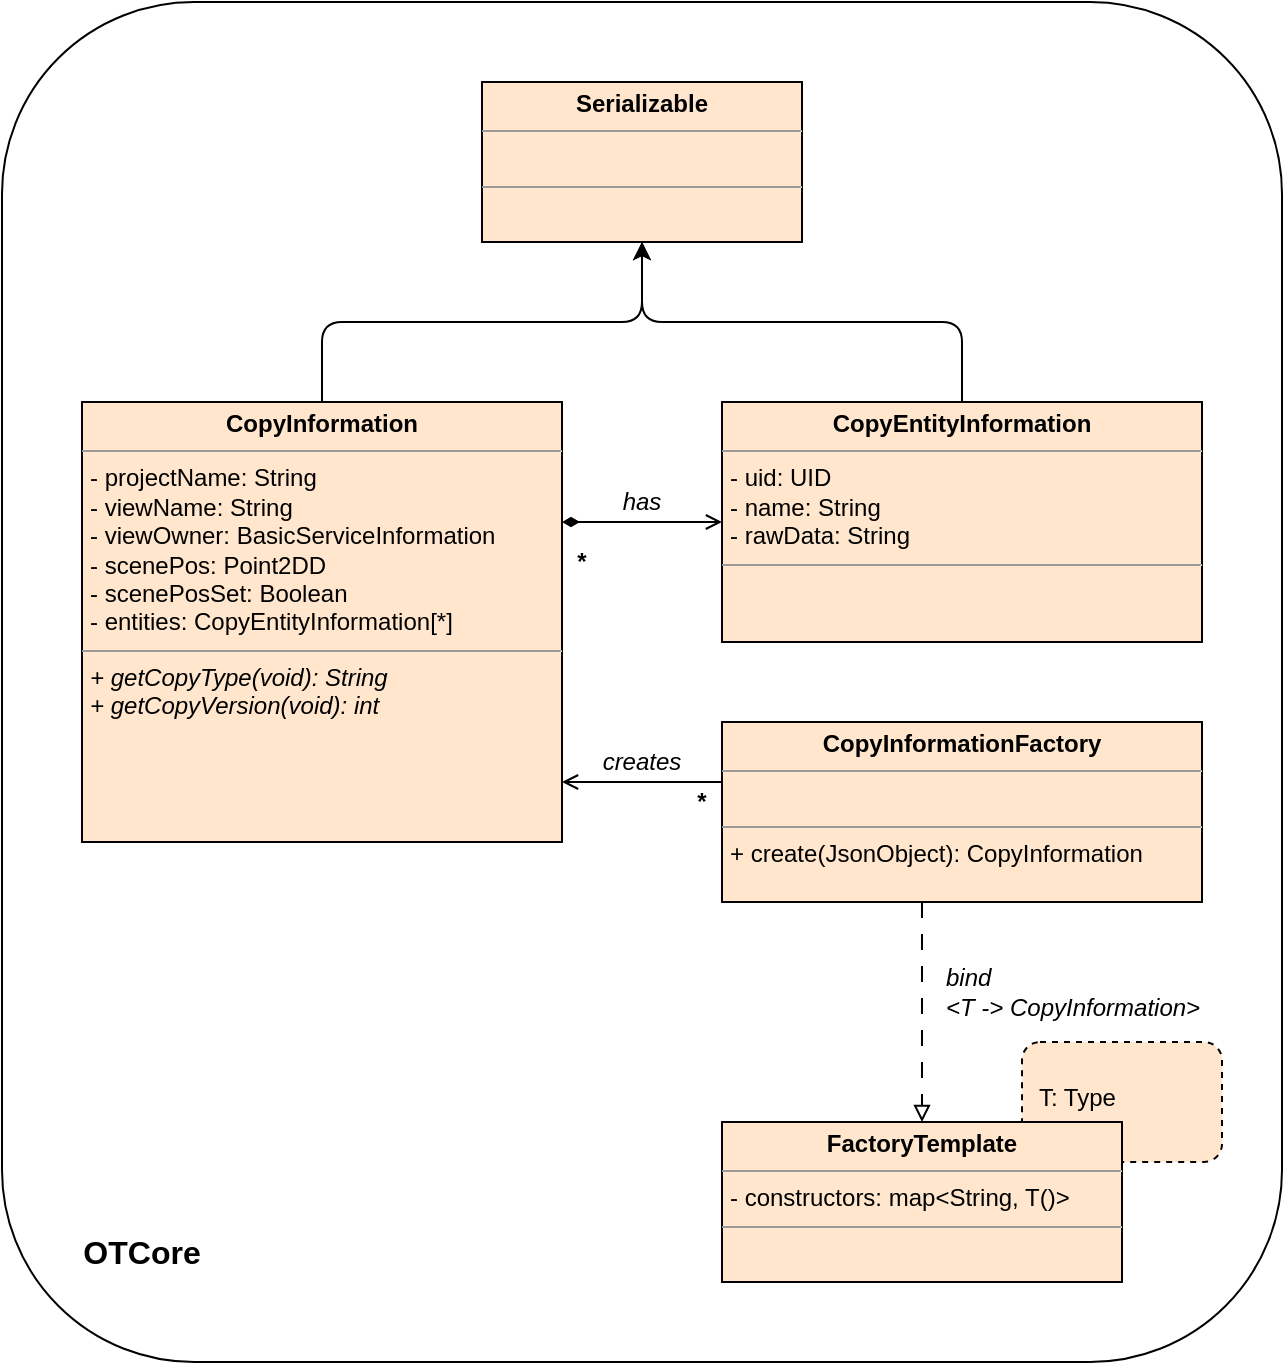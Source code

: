 <mxfile version="26.0.7">
  <diagram name="Page-1" id="yXbCglX7f3UGExz6EKFk">
    <mxGraphModel dx="1231" dy="1204" grid="1" gridSize="10" guides="1" tooltips="1" connect="1" arrows="1" fold="1" page="1" pageScale="1" pageWidth="1654" pageHeight="1169" math="0" shadow="0">
      <root>
        <mxCell id="0" />
        <mxCell id="1" parent="0" />
        <mxCell id="MxcCte-MyLLGNrgXoKtf-19" value="" style="rounded=1;whiteSpace=wrap;html=1;fillColor=none;connectable=0;allowArrows=0;" vertex="1" parent="1">
          <mxGeometry x="80" y="40" width="640" height="680" as="geometry" />
        </mxCell>
        <mxCell id="MxcCte-MyLLGNrgXoKtf-3" style="edgeStyle=orthogonalEdgeStyle;rounded=1;orthogonalLoop=1;jettySize=auto;html=1;curved=0;" edge="1" parent="1" source="MxcCte-MyLLGNrgXoKtf-1" target="MxcCte-MyLLGNrgXoKtf-2">
          <mxGeometry relative="1" as="geometry" />
        </mxCell>
        <mxCell id="MxcCte-MyLLGNrgXoKtf-6" style="edgeStyle=orthogonalEdgeStyle;rounded=0;orthogonalLoop=1;jettySize=auto;html=1;startArrow=diamondThin;startFill=1;endArrow=open;endFill=0;" edge="1" parent="1" source="MxcCte-MyLLGNrgXoKtf-1" target="MxcCte-MyLLGNrgXoKtf-4">
          <mxGeometry relative="1" as="geometry">
            <Array as="points">
              <mxPoint x="380" y="300" />
              <mxPoint x="380" y="300" />
            </Array>
          </mxGeometry>
        </mxCell>
        <mxCell id="MxcCte-MyLLGNrgXoKtf-1" value="&lt;p style=&quot;margin:0px;margin-top:4px;text-align:center;&quot;&gt;&lt;b&gt;CopyInformation&lt;/b&gt;&lt;br&gt;&lt;/p&gt;&lt;hr size=&quot;1&quot;&gt;&lt;p style=&quot;margin:0px;margin-left:4px;&quot;&gt;- projectName: String&lt;/p&gt;&lt;p style=&quot;margin:0px;margin-left:4px;&quot;&gt;- viewName: String&lt;br&gt;&lt;/p&gt;&lt;p style=&quot;margin:0px;margin-left:4px;&quot;&gt;- viewOwner: BasicServiceInformation&lt;br&gt;&lt;/p&gt;&lt;p style=&quot;margin:0px;margin-left:4px;&quot;&gt;- scenePos: Point2DD&lt;/p&gt;&lt;p style=&quot;margin:0px;margin-left:4px;&quot;&gt;- scenePosSet: Boolean&lt;/p&gt;&lt;p style=&quot;margin:0px;margin-left:4px;&quot;&gt;- entities: CopyEntityInformation[*]&lt;/p&gt;&lt;hr size=&quot;1&quot;&gt;&lt;p style=&quot;margin:0px;margin-left:4px;&quot;&gt;&lt;i&gt;+ getCopyType(void): String&lt;/i&gt;&lt;/p&gt;&lt;p style=&quot;margin:0px;margin-left:4px;&quot;&gt;&lt;i&gt;+ getCopyVersion(void): int&lt;/i&gt;&lt;/p&gt;" style="verticalAlign=top;align=left;overflow=fill;fontSize=12;fontFamily=Helvetica;html=1;fillColor=#ffe6cc;strokeColor=#000000;" vertex="1" parent="1">
          <mxGeometry x="120" y="240" width="240" height="220" as="geometry" />
        </mxCell>
        <mxCell id="MxcCte-MyLLGNrgXoKtf-2" value="&lt;p style=&quot;margin:0px;margin-top:4px;text-align:center;&quot;&gt;&lt;b&gt;Serializable&lt;/b&gt;&lt;/p&gt;&lt;hr size=&quot;1&quot;&gt;&lt;p style=&quot;margin:0px;margin-left:4px;&quot;&gt;&lt;br&gt;&lt;/p&gt;&lt;hr size=&quot;1&quot;&gt;&lt;p style=&quot;margin:0px;margin-left:4px;&quot;&gt;&lt;br&gt;&lt;/p&gt;" style="verticalAlign=top;align=left;overflow=fill;fontSize=12;fontFamily=Helvetica;html=1;fillColor=#ffe6cc;strokeColor=#000000;" vertex="1" parent="1">
          <mxGeometry x="320" y="80" width="160" height="80" as="geometry" />
        </mxCell>
        <mxCell id="MxcCte-MyLLGNrgXoKtf-5" style="edgeStyle=orthogonalEdgeStyle;rounded=1;orthogonalLoop=1;jettySize=auto;html=1;curved=0;" edge="1" parent="1" source="MxcCte-MyLLGNrgXoKtf-4" target="MxcCte-MyLLGNrgXoKtf-2">
          <mxGeometry relative="1" as="geometry" />
        </mxCell>
        <mxCell id="MxcCte-MyLLGNrgXoKtf-4" value="&lt;p style=&quot;margin:0px;margin-top:4px;text-align:center;&quot;&gt;&lt;b&gt;CopyEntityInformation&lt;/b&gt;&lt;br&gt;&lt;/p&gt;&lt;hr size=&quot;1&quot;&gt;&lt;p style=&quot;margin:0px;margin-left:4px;&quot;&gt;- uid: UID&lt;/p&gt;&lt;p style=&quot;margin:0px;margin-left:4px;&quot;&gt;- name: String&lt;/p&gt;&lt;p style=&quot;margin:0px;margin-left:4px;&quot;&gt;- rawData: String&lt;/p&gt;&lt;hr size=&quot;1&quot;&gt;&lt;p style=&quot;margin:0px;margin-left:4px;&quot;&gt;&lt;br&gt;&lt;/p&gt;" style="verticalAlign=top;align=left;overflow=fill;fontSize=12;fontFamily=Helvetica;html=1;fillColor=#ffe6cc;strokeColor=#000000;" vertex="1" parent="1">
          <mxGeometry x="440" y="240" width="240" height="120" as="geometry" />
        </mxCell>
        <mxCell id="MxcCte-MyLLGNrgXoKtf-7" value="has" style="text;html=1;align=center;verticalAlign=middle;whiteSpace=wrap;rounded=0;fontStyle=2" vertex="1" parent="1">
          <mxGeometry x="370" y="280" width="60" height="20" as="geometry" />
        </mxCell>
        <mxCell id="MxcCte-MyLLGNrgXoKtf-8" value="*" style="text;html=1;align=center;verticalAlign=middle;whiteSpace=wrap;rounded=0;fontStyle=1" vertex="1" parent="1">
          <mxGeometry x="360" y="310" width="20" height="20" as="geometry" />
        </mxCell>
        <mxCell id="MxcCte-MyLLGNrgXoKtf-10" style="edgeStyle=orthogonalEdgeStyle;rounded=0;orthogonalLoop=1;jettySize=auto;html=1;endArrow=open;endFill=0;startFill=0;startArrow=none;" edge="1" parent="1" source="MxcCte-MyLLGNrgXoKtf-9" target="MxcCte-MyLLGNrgXoKtf-1">
          <mxGeometry relative="1" as="geometry">
            <Array as="points">
              <mxPoint x="400" y="430" />
              <mxPoint x="400" y="430" />
            </Array>
          </mxGeometry>
        </mxCell>
        <mxCell id="MxcCte-MyLLGNrgXoKtf-15" style="edgeStyle=orthogonalEdgeStyle;rounded=0;orthogonalLoop=1;jettySize=auto;html=1;dashed=1;dashPattern=8 8;endArrow=block;endFill=0;entryX=0.5;entryY=0;entryDx=0;entryDy=0;" edge="1" parent="1" source="MxcCte-MyLLGNrgXoKtf-9" target="MxcCte-MyLLGNrgXoKtf-17">
          <mxGeometry relative="1" as="geometry">
            <mxPoint x="560" y="560" as="targetPoint" />
            <Array as="points">
              <mxPoint x="540" y="590" />
              <mxPoint x="540" y="590" />
            </Array>
          </mxGeometry>
        </mxCell>
        <mxCell id="MxcCte-MyLLGNrgXoKtf-9" value="&lt;p style=&quot;margin:0px;margin-top:4px;text-align:center;&quot;&gt;&lt;b&gt;CopyInformationFactory&lt;/b&gt;&lt;/p&gt;&lt;hr size=&quot;1&quot;&gt;&lt;p style=&quot;margin:0px;margin-left:4px;&quot;&gt;&lt;br&gt;&lt;/p&gt;&lt;hr size=&quot;1&quot;&gt;&lt;p style=&quot;margin:0px;margin-left:4px;&quot;&gt;+ create(JsonObject): CopyInformation&lt;/p&gt;" style="verticalAlign=top;align=left;overflow=fill;fontSize=12;fontFamily=Helvetica;html=1;fillColor=#ffe6cc;strokeColor=#000000;" vertex="1" parent="1">
          <mxGeometry x="440" y="400" width="240" height="90" as="geometry" />
        </mxCell>
        <mxCell id="MxcCte-MyLLGNrgXoKtf-12" value="*" style="text;html=1;align=center;verticalAlign=middle;whiteSpace=wrap;rounded=0;fontStyle=1" vertex="1" parent="1">
          <mxGeometry x="420" y="430" width="20" height="20" as="geometry" />
        </mxCell>
        <mxCell id="MxcCte-MyLLGNrgXoKtf-13" value="creates" style="text;html=1;align=center;verticalAlign=middle;whiteSpace=wrap;rounded=0;fontStyle=2" vertex="1" parent="1">
          <mxGeometry x="370" y="410" width="60" height="20" as="geometry" />
        </mxCell>
        <mxCell id="MxcCte-MyLLGNrgXoKtf-16" value="&amp;nbsp;&lt;div&gt;&amp;nbsp; T: Type&lt;/div&gt;" style="rounded=1;whiteSpace=wrap;html=1;strokeColor=#000000;align=left;verticalAlign=top;fontFamily=Helvetica;fontSize=12;fontColor=default;fillColor=#ffe6cc;dashed=1;labelPosition=center;verticalLabelPosition=middle;" vertex="1" parent="1">
          <mxGeometry x="590.0" y="560" width="100" height="60" as="geometry" />
        </mxCell>
        <mxCell id="MxcCte-MyLLGNrgXoKtf-17" value="&lt;p style=&quot;margin:0px;margin-top:4px;text-align:center;&quot;&gt;&lt;b&gt;FactoryTemplate&lt;/b&gt;&lt;br&gt;&lt;/p&gt;&lt;hr size=&quot;1&quot;&gt;&lt;p style=&quot;margin:0px;margin-left:4px;&quot;&gt;- constructors: map&amp;lt;String, T()&amp;gt;&lt;/p&gt;&lt;hr size=&quot;1&quot;&gt;&lt;p style=&quot;margin:0px;margin-left:4px;&quot;&gt;&lt;br&gt;&lt;/p&gt;" style="verticalAlign=top;align=left;overflow=fill;fontSize=12;fontFamily=Helvetica;html=1;fillColor=#ffe6cc;strokeColor=#000000;fontColor=default;rounded=0;" vertex="1" parent="1">
          <mxGeometry x="440" y="600" width="200" height="80" as="geometry" />
        </mxCell>
        <mxCell id="MxcCte-MyLLGNrgXoKtf-18" value="bind&lt;br&gt;&amp;lt;T -&amp;gt; CopyInformation&amp;gt;" style="text;html=1;align=left;verticalAlign=middle;whiteSpace=wrap;rounded=0;fontStyle=2" vertex="1" parent="1">
          <mxGeometry x="550" y="520" width="140" height="30" as="geometry" />
        </mxCell>
        <mxCell id="MxcCte-MyLLGNrgXoKtf-20" value="OTCore" style="text;html=1;align=center;verticalAlign=middle;whiteSpace=wrap;rounded=0;fontSize=16;fontStyle=1" vertex="1" parent="1">
          <mxGeometry x="120" y="650" width="60" height="30" as="geometry" />
        </mxCell>
      </root>
    </mxGraphModel>
  </diagram>
</mxfile>
